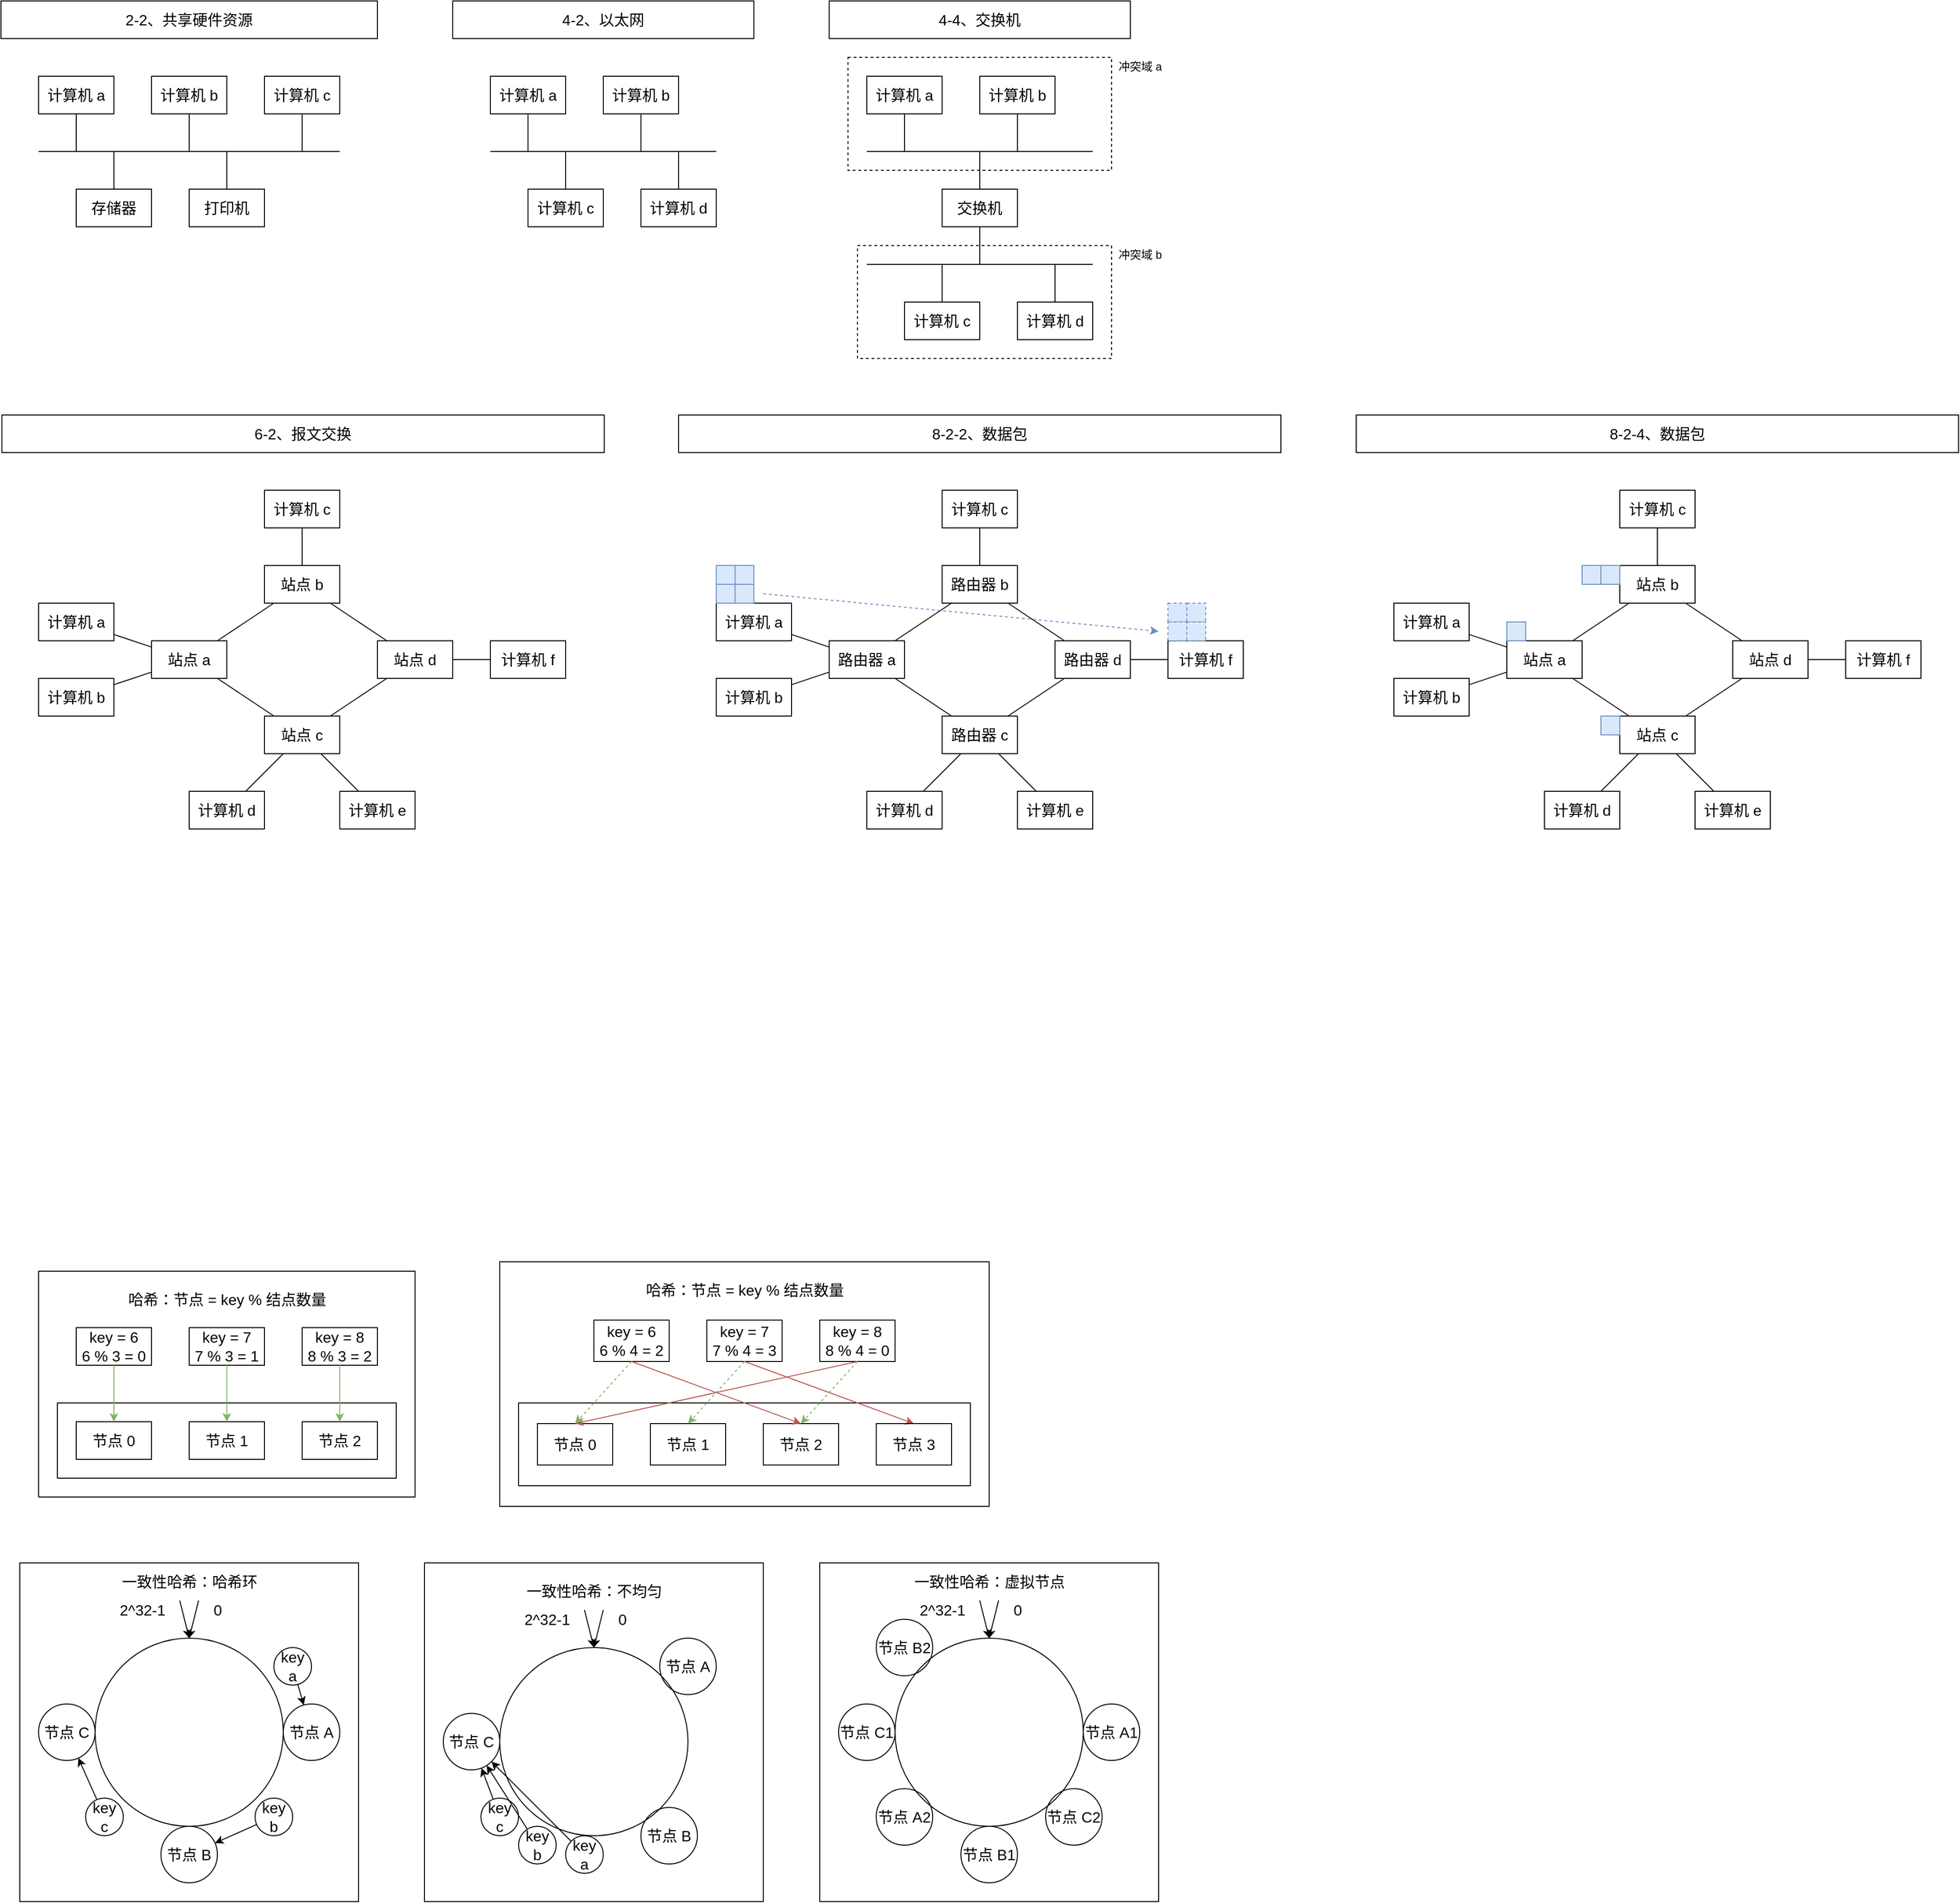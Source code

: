 <mxfile version="17.4.2" type="device"><diagram id="4A3AHrhqkBytTZ4Egqqp" name="第 1 页"><mxGraphModel dx="1813" dy="1405" grid="1" gridSize="10" guides="0" tooltips="1" connect="1" arrows="0" fold="1" page="1" pageScale="1" pageWidth="827" pageHeight="1169" math="0" shadow="0"><root><mxCell id="0"/><mxCell id="1" parent="0"/><mxCell id="Lyq3fDjOrEpXF0PggJTx-3" value="" style="group;fontSize=16;" parent="1" vertex="1" connectable="0"><mxGeometry x="120" y="1430" width="400" height="240" as="geometry"/></mxCell><mxCell id="YoetPpUAzAx6CNNWcJrQ-24" value="" style="rounded=0;whiteSpace=wrap;html=1;fontSize=16;strokeColor=default;fillColor=none;container=0;" parent="Lyq3fDjOrEpXF0PggJTx-3" vertex="1"><mxGeometry x="20" y="140" width="360" height="80" as="geometry"/></mxCell><mxCell id="YoetPpUAzAx6CNNWcJrQ-17" value="key = 6&lt;br style=&quot;font-size: 16px;&quot;&gt;6 % 3 = 0" style="rounded=0;whiteSpace=wrap;html=1;fontSize=16;strokeColor=default;fillColor=none;container=0;" parent="Lyq3fDjOrEpXF0PggJTx-3" vertex="1"><mxGeometry x="40" y="60" width="80" height="40" as="geometry"/></mxCell><mxCell id="YoetPpUAzAx6CNNWcJrQ-19" value="key = 7&lt;br style=&quot;font-size: 16px;&quot;&gt;7 % 3 = 1" style="rounded=0;whiteSpace=wrap;html=1;fontSize=16;strokeColor=default;fillColor=none;container=0;" parent="Lyq3fDjOrEpXF0PggJTx-3" vertex="1"><mxGeometry x="160" y="60" width="80" height="40" as="geometry"/></mxCell><mxCell id="YoetPpUAzAx6CNNWcJrQ-20" value="key = 8&lt;br style=&quot;font-size: 16px;&quot;&gt;8 % 3 = 2" style="rounded=0;whiteSpace=wrap;html=1;fontSize=16;strokeColor=default;fillColor=none;container=0;" parent="Lyq3fDjOrEpXF0PggJTx-3" vertex="1"><mxGeometry x="280" y="60" width="80" height="40" as="geometry"/></mxCell><mxCell id="YoetPpUAzAx6CNNWcJrQ-21" value="节点&amp;nbsp;0" style="rounded=0;whiteSpace=wrap;html=1;fontSize=16;strokeColor=default;fillColor=none;container=0;" parent="Lyq3fDjOrEpXF0PggJTx-3" vertex="1"><mxGeometry x="40" y="160" width="80" height="40" as="geometry"/></mxCell><mxCell id="YoetPpUAzAx6CNNWcJrQ-22" value="节点 1" style="rounded=0;whiteSpace=wrap;html=1;fontSize=16;strokeColor=default;fillColor=none;container=0;" parent="Lyq3fDjOrEpXF0PggJTx-3" vertex="1"><mxGeometry x="160" y="160" width="80" height="40" as="geometry"/></mxCell><mxCell id="YoetPpUAzAx6CNNWcJrQ-23" value="节点&amp;nbsp;2" style="rounded=0;whiteSpace=wrap;html=1;fontSize=16;strokeColor=default;fillColor=none;container=0;" parent="Lyq3fDjOrEpXF0PggJTx-3" vertex="1"><mxGeometry x="280" y="160" width="80" height="40" as="geometry"/></mxCell><mxCell id="YoetPpUAzAx6CNNWcJrQ-25" value="" style="endArrow=classic;html=1;rounded=0;fontSize=16;strokeColor=#82b366;fillColor=#d5e8d4;" parent="Lyq3fDjOrEpXF0PggJTx-3" source="YoetPpUAzAx6CNNWcJrQ-17" target="YoetPpUAzAx6CNNWcJrQ-21" edge="1"><mxGeometry width="50" height="50" relative="1" as="geometry"><mxPoint x="200" y="110" as="sourcePoint"/><mxPoint x="250" y="60" as="targetPoint"/></mxGeometry></mxCell><mxCell id="YoetPpUAzAx6CNNWcJrQ-26" value="" style="endArrow=classic;html=1;rounded=0;fontSize=16;strokeColor=#82b366;fillColor=#d5e8d4;" parent="Lyq3fDjOrEpXF0PggJTx-3" source="YoetPpUAzAx6CNNWcJrQ-19" target="YoetPpUAzAx6CNNWcJrQ-22" edge="1"><mxGeometry width="50" height="50" relative="1" as="geometry"><mxPoint x="200" y="110" as="sourcePoint"/><mxPoint x="250" y="60" as="targetPoint"/></mxGeometry></mxCell><mxCell id="YoetPpUAzAx6CNNWcJrQ-27" value="" style="endArrow=classic;html=1;rounded=0;fontSize=16;strokeColor=#82b366;fillColor=#d5e8d4;" parent="Lyq3fDjOrEpXF0PggJTx-3" source="YoetPpUAzAx6CNNWcJrQ-20" target="YoetPpUAzAx6CNNWcJrQ-23" edge="1"><mxGeometry width="50" height="50" relative="1" as="geometry"><mxPoint x="210" y="110" as="sourcePoint"/><mxPoint x="210" y="170" as="targetPoint"/></mxGeometry></mxCell><mxCell id="YoetPpUAzAx6CNNWcJrQ-40" value="" style="rounded=0;whiteSpace=wrap;html=1;fontSize=16;strokeColor=default;fillColor=none;container=0;" parent="Lyq3fDjOrEpXF0PggJTx-3" vertex="1"><mxGeometry width="400" height="240" as="geometry"/></mxCell><mxCell id="Lyq3fDjOrEpXF0PggJTx-2" value="哈希：节点 = key % 结点数量" style="text;html=1;align=center;verticalAlign=middle;resizable=0;points=[];autosize=1;strokeColor=none;fillColor=none;fontSize=16;" parent="Lyq3fDjOrEpXF0PggJTx-3" vertex="1"><mxGeometry x="85" y="20" width="230" height="20" as="geometry"/></mxCell><mxCell id="Lyq3fDjOrEpXF0PggJTx-10" value="" style="group;fontSize=16;" parent="1" vertex="1" connectable="0"><mxGeometry x="610" y="1420" width="520" height="260" as="geometry"/></mxCell><mxCell id="YoetPpUAzAx6CNNWcJrQ-42" value="" style="rounded=0;whiteSpace=wrap;html=1;fontSize=16;strokeColor=default;fillColor=none;container=0;" parent="Lyq3fDjOrEpXF0PggJTx-10" vertex="1"><mxGeometry width="520" height="260" as="geometry"/></mxCell><mxCell id="Lyq3fDjOrEpXF0PggJTx-4" value="哈希：节点 = key % 结点数量" style="text;html=1;align=center;verticalAlign=middle;resizable=0;points=[];autosize=1;strokeColor=none;fillColor=none;fontSize=16;container=0;" parent="Lyq3fDjOrEpXF0PggJTx-10" vertex="1"><mxGeometry x="145" y="20" width="230" height="20" as="geometry"/></mxCell><mxCell id="YoetPpUAzAx6CNNWcJrQ-28" value="" style="rounded=0;whiteSpace=wrap;html=1;fontSize=16;strokeColor=default;fillColor=none;container=0;" parent="Lyq3fDjOrEpXF0PggJTx-10" vertex="1"><mxGeometry x="20" y="150" width="480" height="88" as="geometry"/></mxCell><mxCell id="YoetPpUAzAx6CNNWcJrQ-29" value="key = 6&lt;br style=&quot;font-size: 16px;&quot;&gt;6 % 4 = 2" style="rounded=0;whiteSpace=wrap;html=1;fontSize=16;strokeColor=default;fillColor=none;container=0;" parent="Lyq3fDjOrEpXF0PggJTx-10" vertex="1"><mxGeometry x="100" y="62" width="80" height="44" as="geometry"/></mxCell><mxCell id="YoetPpUAzAx6CNNWcJrQ-30" value="key = 7&lt;br style=&quot;font-size: 16px;&quot;&gt;7 % 4 = 3" style="rounded=0;whiteSpace=wrap;html=1;fontSize=16;strokeColor=default;fillColor=none;container=0;" parent="Lyq3fDjOrEpXF0PggJTx-10" vertex="1"><mxGeometry x="220" y="62" width="80" height="44" as="geometry"/></mxCell><mxCell id="YoetPpUAzAx6CNNWcJrQ-31" value="key = 8&lt;br style=&quot;font-size: 16px;&quot;&gt;8 % 4 = 0" style="rounded=0;whiteSpace=wrap;html=1;fontSize=16;strokeColor=default;fillColor=none;container=0;" parent="Lyq3fDjOrEpXF0PggJTx-10" vertex="1"><mxGeometry x="340" y="62" width="80" height="44" as="geometry"/></mxCell><mxCell id="YoetPpUAzAx6CNNWcJrQ-32" value="节点&amp;nbsp;0" style="rounded=0;whiteSpace=wrap;html=1;fontSize=16;strokeColor=default;fillColor=none;container=0;" parent="Lyq3fDjOrEpXF0PggJTx-10" vertex="1"><mxGeometry x="40" y="172" width="80" height="44" as="geometry"/></mxCell><mxCell id="YoetPpUAzAx6CNNWcJrQ-33" value="节点 1" style="rounded=0;whiteSpace=wrap;html=1;fontSize=16;strokeColor=default;fillColor=none;container=0;" parent="Lyq3fDjOrEpXF0PggJTx-10" vertex="1"><mxGeometry x="160" y="172" width="80" height="44" as="geometry"/></mxCell><mxCell id="YoetPpUAzAx6CNNWcJrQ-34" value="节点&amp;nbsp;2" style="rounded=0;whiteSpace=wrap;html=1;fontSize=16;strokeColor=default;fillColor=none;container=0;" parent="Lyq3fDjOrEpXF0PggJTx-10" vertex="1"><mxGeometry x="280" y="172" width="80" height="44" as="geometry"/></mxCell><mxCell id="YoetPpUAzAx6CNNWcJrQ-35" value="" style="endArrow=classic;html=1;rounded=0;fontSize=16;strokeColor=#b85450;fillColor=#f8cecc;exitX=0.5;exitY=1;exitDx=0;exitDy=0;entryX=0.5;entryY=0;entryDx=0;entryDy=0;" parent="Lyq3fDjOrEpXF0PggJTx-10" source="YoetPpUAzAx6CNNWcJrQ-29" target="YoetPpUAzAx6CNNWcJrQ-34" edge="1"><mxGeometry width="50" height="50" relative="1" as="geometry"><mxPoint x="200" y="117" as="sourcePoint"/><mxPoint x="250" y="62" as="targetPoint"/></mxGeometry></mxCell><mxCell id="YoetPpUAzAx6CNNWcJrQ-36" value="" style="endArrow=classic;html=1;rounded=0;fontSize=16;strokeColor=#b85450;fillColor=#f8cecc;exitX=0.5;exitY=1;exitDx=0;exitDy=0;entryX=0.5;entryY=0;entryDx=0;entryDy=0;" parent="Lyq3fDjOrEpXF0PggJTx-10" source="YoetPpUAzAx6CNNWcJrQ-30" target="YoetPpUAzAx6CNNWcJrQ-38" edge="1"><mxGeometry width="50" height="50" relative="1" as="geometry"><mxPoint x="200" y="117" as="sourcePoint"/><mxPoint x="250" y="62" as="targetPoint"/></mxGeometry></mxCell><mxCell id="YoetPpUAzAx6CNNWcJrQ-37" value="" style="endArrow=classic;html=1;rounded=0;fontSize=16;strokeColor=#b85450;fillColor=#f8cecc;exitX=0.5;exitY=1;exitDx=0;exitDy=0;entryX=0.5;entryY=0;entryDx=0;entryDy=0;" parent="Lyq3fDjOrEpXF0PggJTx-10" source="YoetPpUAzAx6CNNWcJrQ-31" target="YoetPpUAzAx6CNNWcJrQ-32" edge="1"><mxGeometry width="50" height="50" relative="1" as="geometry"><mxPoint x="210" y="117" as="sourcePoint"/><mxPoint x="210" y="183" as="targetPoint"/></mxGeometry></mxCell><mxCell id="YoetPpUAzAx6CNNWcJrQ-38" value="节点 3" style="rounded=0;whiteSpace=wrap;html=1;fontSize=16;strokeColor=default;fillColor=none;container=0;" parent="Lyq3fDjOrEpXF0PggJTx-10" vertex="1"><mxGeometry x="400" y="172" width="80" height="44" as="geometry"/></mxCell><mxCell id="Lyq3fDjOrEpXF0PggJTx-5" value="" style="endArrow=classic;html=1;rounded=0;fontSize=16;strokeColor=#82b366;fillColor=#d5e8d4;exitX=0.5;exitY=1;exitDx=0;exitDy=0;entryX=0.5;entryY=0;entryDx=0;entryDy=0;dashed=1;" parent="Lyq3fDjOrEpXF0PggJTx-10" source="YoetPpUAzAx6CNNWcJrQ-29" target="YoetPpUAzAx6CNNWcJrQ-32" edge="1"><mxGeometry width="50" height="50" relative="1" as="geometry"><mxPoint x="550" y="112" as="sourcePoint"/><mxPoint x="550" y="172" as="targetPoint"/></mxGeometry></mxCell><mxCell id="Lyq3fDjOrEpXF0PggJTx-6" value="" style="endArrow=classic;html=1;rounded=0;fontSize=16;strokeColor=#82b366;fillColor=#d5e8d4;exitX=0.5;exitY=1;exitDx=0;exitDy=0;entryX=0.5;entryY=0;entryDx=0;entryDy=0;dashed=1;" parent="Lyq3fDjOrEpXF0PggJTx-10" source="YoetPpUAzAx6CNNWcJrQ-30" target="YoetPpUAzAx6CNNWcJrQ-33" edge="1"><mxGeometry width="50" height="50" relative="1" as="geometry"><mxPoint x="560" y="80" as="sourcePoint"/><mxPoint x="670" y="172" as="targetPoint"/></mxGeometry></mxCell><mxCell id="Lyq3fDjOrEpXF0PggJTx-7" value="" style="endArrow=classic;html=1;rounded=0;fontSize=16;strokeColor=#82b366;fillColor=#d5e8d4;exitX=0.5;exitY=1;exitDx=0;exitDy=0;entryX=0.5;entryY=0;entryDx=0;entryDy=0;dashed=1;" parent="Lyq3fDjOrEpXF0PggJTx-10" source="YoetPpUAzAx6CNNWcJrQ-31" target="YoetPpUAzAx6CNNWcJrQ-34" edge="1"><mxGeometry width="50" height="50" relative="1" as="geometry"><mxPoint x="610.0" y="112" as="sourcePoint"/><mxPoint x="610.0" y="172" as="targetPoint"/></mxGeometry></mxCell><mxCell id="Lyq3fDjOrEpXF0PggJTx-12" value="" style="group;fontSize=16;" parent="1" vertex="1" connectable="0"><mxGeometry x="100" y="1740" width="360" height="360" as="geometry"/></mxCell><mxCell id="YoetPpUAzAx6CNNWcJrQ-52" value="" style="ellipse;whiteSpace=wrap;html=1;aspect=fixed;fontSize=16;strokeColor=default;fillColor=none;container=0;" parent="Lyq3fDjOrEpXF0PggJTx-12" vertex="1"><mxGeometry x="80" y="80" width="200" height="200" as="geometry"/></mxCell><mxCell id="YoetPpUAzAx6CNNWcJrQ-53" value="节点 C" style="ellipse;whiteSpace=wrap;html=1;aspect=fixed;fontSize=16;strokeColor=default;fillColor=none;container=0;" parent="Lyq3fDjOrEpXF0PggJTx-12" vertex="1"><mxGeometry x="20" y="150" width="60" height="60" as="geometry"/></mxCell><mxCell id="YoetPpUAzAx6CNNWcJrQ-54" value="节点 B" style="ellipse;whiteSpace=wrap;html=1;aspect=fixed;fontSize=16;strokeColor=default;fillColor=none;container=0;" parent="Lyq3fDjOrEpXF0PggJTx-12" vertex="1"><mxGeometry x="150" y="280" width="60" height="60" as="geometry"/></mxCell><mxCell id="YoetPpUAzAx6CNNWcJrQ-55" value="节点 A" style="ellipse;whiteSpace=wrap;html=1;aspect=fixed;fontSize=16;strokeColor=default;fillColor=none;container=0;" parent="Lyq3fDjOrEpXF0PggJTx-12" vertex="1"><mxGeometry x="280" y="150" width="60" height="60" as="geometry"/></mxCell><mxCell id="YoetPpUAzAx6CNNWcJrQ-56" value="" style="endArrow=classic;html=1;rounded=0;fontSize=16;strokeColor=#000000;entryX=0.5;entryY=0;entryDx=0;entryDy=0;" parent="Lyq3fDjOrEpXF0PggJTx-12" target="YoetPpUAzAx6CNNWcJrQ-52" edge="1"><mxGeometry width="50" height="50" relative="1" as="geometry"><mxPoint x="190" y="40" as="sourcePoint"/><mxPoint x="190" y="80" as="targetPoint"/></mxGeometry></mxCell><mxCell id="YoetPpUAzAx6CNNWcJrQ-57" value="" style="endArrow=classic;html=1;rounded=0;fontSize=16;strokeColor=#000000;entryX=0.5;entryY=0;entryDx=0;entryDy=0;" parent="Lyq3fDjOrEpXF0PggJTx-12" target="YoetPpUAzAx6CNNWcJrQ-52" edge="1"><mxGeometry width="50" height="50" relative="1" as="geometry"><mxPoint x="170" y="40" as="sourcePoint"/><mxPoint x="170" y="80" as="targetPoint"/></mxGeometry></mxCell><mxCell id="YoetPpUAzAx6CNNWcJrQ-58" value="0" style="text;html=1;align=center;verticalAlign=middle;resizable=0;points=[];autosize=1;strokeColor=none;fillColor=none;fontSize=16;container=0;" parent="Lyq3fDjOrEpXF0PggJTx-12" vertex="1"><mxGeometry x="200" y="40" width="20" height="20" as="geometry"/></mxCell><mxCell id="YoetPpUAzAx6CNNWcJrQ-59" value="2^32-1" style="text;html=1;align=center;verticalAlign=middle;resizable=0;points=[];autosize=1;strokeColor=none;fillColor=none;fontSize=16;container=0;" parent="Lyq3fDjOrEpXF0PggJTx-12" vertex="1"><mxGeometry x="100" y="40" width="60" height="20" as="geometry"/></mxCell><mxCell id="YoetPpUAzAx6CNNWcJrQ-60" value="key&lt;br style=&quot;font-size: 16px;&quot;&gt;a" style="ellipse;whiteSpace=wrap;html=1;aspect=fixed;fontSize=16;strokeColor=default;fillColor=none;container=0;" parent="Lyq3fDjOrEpXF0PggJTx-12" vertex="1"><mxGeometry x="270" y="90" width="40" height="40" as="geometry"/></mxCell><mxCell id="YoetPpUAzAx6CNNWcJrQ-61" value="key&lt;br style=&quot;font-size: 16px;&quot;&gt;b" style="ellipse;whiteSpace=wrap;html=1;aspect=fixed;fontSize=16;strokeColor=default;fillColor=none;container=0;" parent="Lyq3fDjOrEpXF0PggJTx-12" vertex="1"><mxGeometry x="250" y="250" width="40" height="40" as="geometry"/></mxCell><mxCell id="YoetPpUAzAx6CNNWcJrQ-62" value="key&lt;br style=&quot;font-size: 16px;&quot;&gt;c" style="ellipse;whiteSpace=wrap;html=1;aspect=fixed;fontSize=16;strokeColor=default;fillColor=none;container=0;" parent="Lyq3fDjOrEpXF0PggJTx-12" vertex="1"><mxGeometry x="70" y="250" width="40" height="40" as="geometry"/></mxCell><mxCell id="YoetPpUAzAx6CNNWcJrQ-63" value="" style="endArrow=classic;html=1;rounded=0;fontSize=16;strokeColor=#000000;" parent="Lyq3fDjOrEpXF0PggJTx-12" source="YoetPpUAzAx6CNNWcJrQ-61" target="YoetPpUAzAx6CNNWcJrQ-54" edge="1"><mxGeometry width="50" height="50" relative="1" as="geometry"><mxPoint x="150" y="130" as="sourcePoint"/><mxPoint x="200" y="80" as="targetPoint"/></mxGeometry></mxCell><mxCell id="YoetPpUAzAx6CNNWcJrQ-64" value="" style="endArrow=classic;html=1;rounded=0;fontSize=16;strokeColor=#000000;" parent="Lyq3fDjOrEpXF0PggJTx-12" source="YoetPpUAzAx6CNNWcJrQ-60" target="YoetPpUAzAx6CNNWcJrQ-55" edge="1"><mxGeometry width="50" height="50" relative="1" as="geometry"><mxPoint x="261.497" y="293.52" as="sourcePoint"/><mxPoint x="218.12" y="309.548" as="targetPoint"/></mxGeometry></mxCell><mxCell id="YoetPpUAzAx6CNNWcJrQ-65" value="" style="endArrow=classic;html=1;rounded=0;fontSize=16;strokeColor=#000000;" parent="Lyq3fDjOrEpXF0PggJTx-12" source="YoetPpUAzAx6CNNWcJrQ-62" target="YoetPpUAzAx6CNNWcJrQ-53" edge="1"><mxGeometry width="50" height="50" relative="1" as="geometry"><mxPoint x="294.519" y="128.117" as="sourcePoint"/><mxPoint x="308.578" y="162.26" as="targetPoint"/></mxGeometry></mxCell><mxCell id="YoetPpUAzAx6CNNWcJrQ-66" value="" style="rounded=0;whiteSpace=wrap;html=1;fontSize=16;strokeColor=default;fillColor=none;container=0;" parent="Lyq3fDjOrEpXF0PggJTx-12" vertex="1"><mxGeometry width="360" height="360" as="geometry"/></mxCell><mxCell id="Lyq3fDjOrEpXF0PggJTx-11" value="一致性哈希：哈希环" style="text;html=1;align=center;verticalAlign=middle;resizable=0;points=[];autosize=1;strokeColor=none;fillColor=none;fontSize=16;" parent="Lyq3fDjOrEpXF0PggJTx-12" vertex="1"><mxGeometry x="100" y="10" width="160" height="20" as="geometry"/></mxCell><mxCell id="Lyq3fDjOrEpXF0PggJTx-25" value="" style="group;fontSize=16;" parent="1" vertex="1" connectable="0"><mxGeometry x="950" y="1740" width="360" height="360" as="geometry"/></mxCell><mxCell id="YoetPpUAzAx6CNNWcJrQ-95" value="" style="ellipse;whiteSpace=wrap;html=1;aspect=fixed;fontSize=16;strokeColor=default;fillColor=none;container=0;" parent="Lyq3fDjOrEpXF0PggJTx-25" vertex="1"><mxGeometry x="80" y="80" width="200" height="200" as="geometry"/></mxCell><mxCell id="YoetPpUAzAx6CNNWcJrQ-96" value="节点 C1" style="ellipse;whiteSpace=wrap;html=1;aspect=fixed;fontSize=16;strokeColor=default;fillColor=none;container=0;" parent="Lyq3fDjOrEpXF0PggJTx-25" vertex="1"><mxGeometry x="20" y="150" width="60" height="60" as="geometry"/></mxCell><mxCell id="YoetPpUAzAx6CNNWcJrQ-97" value="节点 B2" style="ellipse;whiteSpace=wrap;html=1;aspect=fixed;fontSize=16;strokeColor=default;fillColor=none;container=0;" parent="Lyq3fDjOrEpXF0PggJTx-25" vertex="1"><mxGeometry x="60" y="60" width="60" height="60" as="geometry"/></mxCell><mxCell id="YoetPpUAzAx6CNNWcJrQ-98" value="节点 A2" style="ellipse;whiteSpace=wrap;html=1;aspect=fixed;fontSize=16;strokeColor=default;fillColor=none;container=0;" parent="Lyq3fDjOrEpXF0PggJTx-25" vertex="1"><mxGeometry x="60" y="240" width="60" height="60" as="geometry"/></mxCell><mxCell id="YoetPpUAzAx6CNNWcJrQ-109" value="" style="rounded=0;whiteSpace=wrap;html=1;fontSize=16;strokeColor=default;fillColor=none;container=0;" parent="Lyq3fDjOrEpXF0PggJTx-25" vertex="1"><mxGeometry width="360" height="360" as="geometry"/></mxCell><mxCell id="YoetPpUAzAx6CNNWcJrQ-111" value="节点 B1" style="ellipse;whiteSpace=wrap;html=1;aspect=fixed;fontSize=16;strokeColor=default;fillColor=none;container=0;" parent="Lyq3fDjOrEpXF0PggJTx-25" vertex="1"><mxGeometry x="150" y="280" width="60" height="60" as="geometry"/></mxCell><mxCell id="YoetPpUAzAx6CNNWcJrQ-112" value="节点 A1" style="ellipse;whiteSpace=wrap;html=1;aspect=fixed;fontSize=16;strokeColor=default;fillColor=none;container=0;" parent="Lyq3fDjOrEpXF0PggJTx-25" vertex="1"><mxGeometry x="280" y="150" width="60" height="60" as="geometry"/></mxCell><mxCell id="YoetPpUAzAx6CNNWcJrQ-116" value="节点 C2" style="ellipse;whiteSpace=wrap;html=1;aspect=fixed;fontSize=16;strokeColor=default;fillColor=none;container=0;" parent="Lyq3fDjOrEpXF0PggJTx-25" vertex="1"><mxGeometry x="240" y="240" width="60" height="60" as="geometry"/></mxCell><mxCell id="Lyq3fDjOrEpXF0PggJTx-19" value="" style="endArrow=classic;html=1;rounded=0;fontSize=16;strokeColor=#000000;entryX=0.5;entryY=0;entryDx=0;entryDy=0;" parent="Lyq3fDjOrEpXF0PggJTx-25" target="YoetPpUAzAx6CNNWcJrQ-95" edge="1"><mxGeometry width="50" height="50" relative="1" as="geometry"><mxPoint x="190" y="40" as="sourcePoint"/><mxPoint x="180" y="70" as="targetPoint"/></mxGeometry></mxCell><mxCell id="Lyq3fDjOrEpXF0PggJTx-20" value="" style="endArrow=classic;html=1;rounded=0;fontSize=16;strokeColor=#000000;entryX=0.5;entryY=0;entryDx=0;entryDy=0;" parent="Lyq3fDjOrEpXF0PggJTx-25" target="YoetPpUAzAx6CNNWcJrQ-95" edge="1"><mxGeometry width="50" height="50" relative="1" as="geometry"><mxPoint x="170" y="40" as="sourcePoint"/><mxPoint x="180" y="70" as="targetPoint"/></mxGeometry></mxCell><mxCell id="Lyq3fDjOrEpXF0PggJTx-21" value="0" style="text;html=1;align=center;verticalAlign=middle;resizable=0;points=[];autosize=1;strokeColor=none;fillColor=none;fontSize=16;container=0;" parent="Lyq3fDjOrEpXF0PggJTx-25" vertex="1"><mxGeometry x="200" y="40" width="20" height="20" as="geometry"/></mxCell><mxCell id="Lyq3fDjOrEpXF0PggJTx-22" value="2^32-1" style="text;html=1;align=center;verticalAlign=middle;resizable=0;points=[];autosize=1;strokeColor=none;fillColor=none;fontSize=16;container=0;" parent="Lyq3fDjOrEpXF0PggJTx-25" vertex="1"><mxGeometry x="100" y="40" width="60" height="20" as="geometry"/></mxCell><mxCell id="Lyq3fDjOrEpXF0PggJTx-23" value="一致性哈希：虚拟节点" style="text;html=1;align=center;verticalAlign=middle;resizable=0;points=[];autosize=1;strokeColor=none;fillColor=none;fontSize=16;" parent="Lyq3fDjOrEpXF0PggJTx-25" vertex="1"><mxGeometry x="90" y="10" width="180" height="20" as="geometry"/></mxCell><mxCell id="Lyq3fDjOrEpXF0PggJTx-27" value="" style="group;fontSize=16;" parent="1" vertex="1" connectable="0"><mxGeometry x="530" y="1740" width="360" height="360" as="geometry"/></mxCell><mxCell id="YoetPpUAzAx6CNNWcJrQ-86" value="" style="rounded=0;whiteSpace=wrap;html=1;fontSize=16;strokeColor=default;fillColor=none;container=0;" parent="Lyq3fDjOrEpXF0PggJTx-27" vertex="1"><mxGeometry width="360" height="360" as="geometry"/></mxCell><mxCell id="YoetPpUAzAx6CNNWcJrQ-72" value="" style="ellipse;whiteSpace=wrap;html=1;aspect=fixed;fontSize=16;strokeColor=default;fillColor=none;container=0;" parent="Lyq3fDjOrEpXF0PggJTx-27" vertex="1"><mxGeometry x="80" y="90" width="200" height="200" as="geometry"/></mxCell><mxCell id="YoetPpUAzAx6CNNWcJrQ-73" value="节点 C" style="ellipse;whiteSpace=wrap;html=1;aspect=fixed;fontSize=16;strokeColor=default;fillColor=none;container=0;" parent="Lyq3fDjOrEpXF0PggJTx-27" vertex="1"><mxGeometry x="20" y="160" width="60" height="60" as="geometry"/></mxCell><mxCell id="YoetPpUAzAx6CNNWcJrQ-74" value="节点 B" style="ellipse;whiteSpace=wrap;html=1;aspect=fixed;fontSize=16;strokeColor=default;fillColor=none;container=0;" parent="Lyq3fDjOrEpXF0PggJTx-27" vertex="1"><mxGeometry x="230" y="260" width="60" height="60" as="geometry"/></mxCell><mxCell id="YoetPpUAzAx6CNNWcJrQ-75" value="节点 A" style="ellipse;whiteSpace=wrap;html=1;aspect=fixed;fontSize=16;strokeColor=default;fillColor=none;container=0;" parent="Lyq3fDjOrEpXF0PggJTx-27" vertex="1"><mxGeometry x="250" y="80" width="60" height="60" as="geometry"/></mxCell><mxCell id="YoetPpUAzAx6CNNWcJrQ-80" value="key&lt;br style=&quot;font-size: 16px;&quot;&gt;a" style="ellipse;whiteSpace=wrap;html=1;aspect=fixed;fontSize=16;strokeColor=default;fillColor=none;container=0;" parent="Lyq3fDjOrEpXF0PggJTx-27" vertex="1"><mxGeometry x="150" y="290" width="40" height="40" as="geometry"/></mxCell><mxCell id="YoetPpUAzAx6CNNWcJrQ-81" value="key&lt;br style=&quot;font-size: 16px;&quot;&gt;b" style="ellipse;whiteSpace=wrap;html=1;aspect=fixed;fontSize=16;strokeColor=default;fillColor=none;container=0;" parent="Lyq3fDjOrEpXF0PggJTx-27" vertex="1"><mxGeometry x="100" y="280" width="40" height="40" as="geometry"/></mxCell><mxCell id="YoetPpUAzAx6CNNWcJrQ-82" value="key&lt;br style=&quot;font-size: 16px;&quot;&gt;c" style="ellipse;whiteSpace=wrap;html=1;aspect=fixed;fontSize=16;strokeColor=default;fillColor=none;container=0;" parent="Lyq3fDjOrEpXF0PggJTx-27" vertex="1"><mxGeometry x="60" y="250" width="40" height="40" as="geometry"/></mxCell><mxCell id="YoetPpUAzAx6CNNWcJrQ-83" value="" style="endArrow=classic;html=1;rounded=0;fontSize=16;strokeColor=#000000;" parent="Lyq3fDjOrEpXF0PggJTx-27" source="YoetPpUAzAx6CNNWcJrQ-81" target="YoetPpUAzAx6CNNWcJrQ-73" edge="1"><mxGeometry width="50" height="50" relative="1" as="geometry"><mxPoint x="150" y="140" as="sourcePoint"/><mxPoint x="200" y="90" as="targetPoint"/></mxGeometry></mxCell><mxCell id="YoetPpUAzAx6CNNWcJrQ-84" value="" style="endArrow=classic;html=1;rounded=0;fontSize=16;strokeColor=#000000;" parent="Lyq3fDjOrEpXF0PggJTx-27" source="YoetPpUAzAx6CNNWcJrQ-80" target="YoetPpUAzAx6CNNWcJrQ-73" edge="1"><mxGeometry width="50" height="50" relative="1" as="geometry"><mxPoint x="261.497" y="303.52" as="sourcePoint"/><mxPoint x="218.12" y="319.548" as="targetPoint"/></mxGeometry></mxCell><mxCell id="YoetPpUAzAx6CNNWcJrQ-85" value="" style="endArrow=classic;html=1;rounded=0;fontSize=16;strokeColor=#000000;" parent="Lyq3fDjOrEpXF0PggJTx-27" source="YoetPpUAzAx6CNNWcJrQ-82" target="YoetPpUAzAx6CNNWcJrQ-73" edge="1"><mxGeometry width="50" height="50" relative="1" as="geometry"><mxPoint x="294.519" y="138.117" as="sourcePoint"/><mxPoint x="308.578" y="172.26" as="targetPoint"/></mxGeometry></mxCell><mxCell id="Lyq3fDjOrEpXF0PggJTx-13" value="" style="endArrow=classic;html=1;rounded=0;fontSize=16;strokeColor=#000000;entryX=0.5;entryY=0;entryDx=0;entryDy=0;" parent="Lyq3fDjOrEpXF0PggJTx-27" target="YoetPpUAzAx6CNNWcJrQ-72" edge="1"><mxGeometry width="50" height="50" relative="1" as="geometry"><mxPoint x="190" y="50.0" as="sourcePoint"/><mxPoint x="180" y="90" as="targetPoint"/></mxGeometry></mxCell><mxCell id="Lyq3fDjOrEpXF0PggJTx-14" value="" style="endArrow=classic;html=1;rounded=0;fontSize=16;strokeColor=#000000;entryX=0.5;entryY=0;entryDx=0;entryDy=0;" parent="Lyq3fDjOrEpXF0PggJTx-27" target="YoetPpUAzAx6CNNWcJrQ-72" edge="1"><mxGeometry width="50" height="50" relative="1" as="geometry"><mxPoint x="170" y="50.0" as="sourcePoint"/><mxPoint x="170" y="80" as="targetPoint"/></mxGeometry></mxCell><mxCell id="Lyq3fDjOrEpXF0PggJTx-15" value="0" style="text;html=1;align=center;verticalAlign=middle;resizable=0;points=[];autosize=1;strokeColor=none;fillColor=none;fontSize=16;container=0;" parent="Lyq3fDjOrEpXF0PggJTx-27" vertex="1"><mxGeometry x="200" y="50" width="20" height="20" as="geometry"/></mxCell><mxCell id="Lyq3fDjOrEpXF0PggJTx-16" value="2^32-1" style="text;html=1;align=center;verticalAlign=middle;resizable=0;points=[];autosize=1;strokeColor=none;fillColor=none;fontSize=16;container=0;" parent="Lyq3fDjOrEpXF0PggJTx-27" vertex="1"><mxGeometry x="100" y="50" width="60" height="20" as="geometry"/></mxCell><mxCell id="Lyq3fDjOrEpXF0PggJTx-17" value="一致性哈希：不均匀" style="text;html=1;align=center;verticalAlign=middle;resizable=0;points=[];autosize=1;strokeColor=none;fillColor=none;fontSize=16;container=0;" parent="Lyq3fDjOrEpXF0PggJTx-27" vertex="1"><mxGeometry x="100" y="20" width="160" height="20" as="geometry"/></mxCell><mxCell id="l4anVEKc8jvkX2-m2VHs-1" value="计算机 a" style="rounded=0;whiteSpace=wrap;html=1;fillColor=none;fontSize=16;" parent="1" vertex="1"><mxGeometry x="120" y="160" width="80" height="40" as="geometry"/></mxCell><mxCell id="l4anVEKc8jvkX2-m2VHs-2" value="计算机 b" style="rounded=0;whiteSpace=wrap;html=1;fillColor=none;fontSize=16;" parent="1" vertex="1"><mxGeometry x="240" y="160" width="80" height="40" as="geometry"/></mxCell><mxCell id="l4anVEKc8jvkX2-m2VHs-3" value="存储器" style="rounded=0;whiteSpace=wrap;html=1;fillColor=none;fontSize=16;" parent="1" vertex="1"><mxGeometry x="160" y="280" width="80" height="40" as="geometry"/></mxCell><mxCell id="l4anVEKc8jvkX2-m2VHs-4" value="打印机" style="rounded=0;whiteSpace=wrap;html=1;fillColor=none;fontSize=16;" parent="1" vertex="1"><mxGeometry x="280" y="280" width="80" height="40" as="geometry"/></mxCell><mxCell id="l4anVEKc8jvkX2-m2VHs-5" value="" style="endArrow=none;html=1;rounded=0;fontSize=16;" parent="1" edge="1"><mxGeometry width="50" height="50" relative="1" as="geometry"><mxPoint x="120" y="240" as="sourcePoint"/><mxPoint x="440" y="240" as="targetPoint"/></mxGeometry></mxCell><mxCell id="l4anVEKc8jvkX2-m2VHs-6" value="" style="endArrow=none;html=1;rounded=0;fontSize=16;" parent="1" target="l4anVEKc8jvkX2-m2VHs-3" edge="1"><mxGeometry width="50" height="50" relative="1" as="geometry"><mxPoint x="200" y="240" as="sourcePoint"/><mxPoint x="410" y="250" as="targetPoint"/></mxGeometry></mxCell><mxCell id="l4anVEKc8jvkX2-m2VHs-7" value="" style="endArrow=none;html=1;rounded=0;fontSize=16;" parent="1" target="l4anVEKc8jvkX2-m2VHs-4" edge="1"><mxGeometry width="50" height="50" relative="1" as="geometry"><mxPoint x="320" y="240" as="sourcePoint"/><mxPoint x="210" y="290" as="targetPoint"/></mxGeometry></mxCell><mxCell id="l4anVEKc8jvkX2-m2VHs-8" value="" style="endArrow=none;html=1;rounded=0;fontSize=16;" parent="1" source="l4anVEKc8jvkX2-m2VHs-1" edge="1"><mxGeometry width="50" height="50" relative="1" as="geometry"><mxPoint x="290" y="250" as="sourcePoint"/><mxPoint x="160" y="240" as="targetPoint"/></mxGeometry></mxCell><mxCell id="l4anVEKc8jvkX2-m2VHs-9" value="" style="endArrow=none;html=1;rounded=0;fontSize=16;" parent="1" source="l4anVEKc8jvkX2-m2VHs-2" edge="1"><mxGeometry width="50" height="50" relative="1" as="geometry"><mxPoint x="170" y="210" as="sourcePoint"/><mxPoint x="280" y="240" as="targetPoint"/></mxGeometry></mxCell><mxCell id="l4anVEKc8jvkX2-m2VHs-10" value="计算机 c" style="rounded=0;whiteSpace=wrap;html=1;fillColor=none;fontSize=16;" parent="1" vertex="1"><mxGeometry x="360" y="160" width="80" height="40" as="geometry"/></mxCell><mxCell id="l4anVEKc8jvkX2-m2VHs-11" value="" style="endArrow=none;html=1;rounded=0;fontSize=16;" parent="1" source="l4anVEKc8jvkX2-m2VHs-10" edge="1"><mxGeometry width="50" height="50" relative="1" as="geometry"><mxPoint x="290" y="210" as="sourcePoint"/><mxPoint x="400" y="240" as="targetPoint"/></mxGeometry></mxCell><mxCell id="l4anVEKc8jvkX2-m2VHs-12" value="2-2、共享硬件资源" style="rounded=0;whiteSpace=wrap;html=1;fillColor=none;fontSize=16;" parent="1" vertex="1"><mxGeometry x="80" y="80" width="400" height="40" as="geometry"/></mxCell><mxCell id="l4anVEKc8jvkX2-m2VHs-13" value="计算机 a" style="rounded=0;whiteSpace=wrap;html=1;fillColor=none;fontSize=16;" parent="1" vertex="1"><mxGeometry x="600" y="160" width="80" height="40" as="geometry"/></mxCell><mxCell id="l4anVEKc8jvkX2-m2VHs-14" value="计算机 b" style="rounded=0;whiteSpace=wrap;html=1;fillColor=none;fontSize=16;" parent="1" vertex="1"><mxGeometry x="720" y="160" width="80" height="40" as="geometry"/></mxCell><mxCell id="l4anVEKc8jvkX2-m2VHs-17" value="" style="endArrow=none;html=1;rounded=0;fontSize=16;" parent="1" edge="1"><mxGeometry width="50" height="50" relative="1" as="geometry"><mxPoint x="600" y="240.0" as="sourcePoint"/><mxPoint x="840" y="240" as="targetPoint"/></mxGeometry></mxCell><mxCell id="l4anVEKc8jvkX2-m2VHs-20" value="" style="endArrow=none;html=1;rounded=0;fontSize=16;" parent="1" source="l4anVEKc8jvkX2-m2VHs-13" edge="1"><mxGeometry width="50" height="50" relative="1" as="geometry"><mxPoint x="770" y="250" as="sourcePoint"/><mxPoint x="640" y="240.0" as="targetPoint"/></mxGeometry></mxCell><mxCell id="l4anVEKc8jvkX2-m2VHs-21" value="" style="endArrow=none;html=1;rounded=0;fontSize=16;" parent="1" source="l4anVEKc8jvkX2-m2VHs-14" edge="1"><mxGeometry width="50" height="50" relative="1" as="geometry"><mxPoint x="650" y="210" as="sourcePoint"/><mxPoint x="760" y="240.0" as="targetPoint"/></mxGeometry></mxCell><mxCell id="l4anVEKc8jvkX2-m2VHs-22" value="计算机 c" style="rounded=0;whiteSpace=wrap;html=1;fillColor=none;fontSize=16;" parent="1" vertex="1"><mxGeometry x="640" y="280" width="80" height="40" as="geometry"/></mxCell><mxCell id="l4anVEKc8jvkX2-m2VHs-23" value="" style="endArrow=none;html=1;rounded=0;fontSize=16;" parent="1" source="l4anVEKc8jvkX2-m2VHs-22" edge="1"><mxGeometry width="50" height="50" relative="1" as="geometry"><mxPoint x="570" y="330" as="sourcePoint"/><mxPoint x="680" y="240" as="targetPoint"/></mxGeometry></mxCell><mxCell id="l4anVEKc8jvkX2-m2VHs-24" value="4-2、以太网" style="rounded=0;whiteSpace=wrap;html=1;fillColor=none;fontSize=16;" parent="1" vertex="1"><mxGeometry x="560" y="80" width="320" height="40" as="geometry"/></mxCell><mxCell id="l4anVEKc8jvkX2-m2VHs-25" value="计算机 d" style="rounded=0;whiteSpace=wrap;html=1;fillColor=none;fontSize=16;" parent="1" vertex="1"><mxGeometry x="760" y="280" width="80" height="40" as="geometry"/></mxCell><mxCell id="l4anVEKc8jvkX2-m2VHs-26" value="" style="endArrow=none;html=1;rounded=0;fontSize=16;" parent="1" source="l4anVEKc8jvkX2-m2VHs-25" edge="1"><mxGeometry width="50" height="50" relative="1" as="geometry"><mxPoint x="690" y="330" as="sourcePoint"/><mxPoint x="800" y="240" as="targetPoint"/></mxGeometry></mxCell><mxCell id="l4anVEKc8jvkX2-m2VHs-37" value="计算机 a" style="rounded=0;whiteSpace=wrap;html=1;fillColor=none;fontSize=16;" parent="1" vertex="1"><mxGeometry x="1000" y="160" width="80" height="40" as="geometry"/></mxCell><mxCell id="l4anVEKc8jvkX2-m2VHs-38" value="计算机 b" style="rounded=0;whiteSpace=wrap;html=1;fillColor=none;fontSize=16;" parent="1" vertex="1"><mxGeometry x="1120" y="160" width="80" height="40" as="geometry"/></mxCell><mxCell id="l4anVEKc8jvkX2-m2VHs-39" value="" style="endArrow=none;html=1;rounded=0;fontSize=16;" parent="1" edge="1"><mxGeometry width="50" height="50" relative="1" as="geometry"><mxPoint x="1000" y="240" as="sourcePoint"/><mxPoint x="1240" y="240" as="targetPoint"/></mxGeometry></mxCell><mxCell id="l4anVEKc8jvkX2-m2VHs-40" value="" style="endArrow=none;html=1;rounded=0;fontSize=16;" parent="1" source="l4anVEKc8jvkX2-m2VHs-37" edge="1"><mxGeometry width="50" height="50" relative="1" as="geometry"><mxPoint x="1170" y="250" as="sourcePoint"/><mxPoint x="1040" y="240" as="targetPoint"/></mxGeometry></mxCell><mxCell id="l4anVEKc8jvkX2-m2VHs-41" value="" style="endArrow=none;html=1;rounded=0;fontSize=16;" parent="1" source="l4anVEKc8jvkX2-m2VHs-38" edge="1"><mxGeometry width="50" height="50" relative="1" as="geometry"><mxPoint x="1050" y="210" as="sourcePoint"/><mxPoint x="1160" y="240" as="targetPoint"/></mxGeometry></mxCell><mxCell id="l4anVEKc8jvkX2-m2VHs-44" value="4-4、交换机" style="rounded=0;whiteSpace=wrap;html=1;fillColor=none;fontSize=16;" parent="1" vertex="1"><mxGeometry x="960" y="80" width="320" height="40" as="geometry"/></mxCell><mxCell id="l4anVEKc8jvkX2-m2VHs-47" value="" style="endArrow=none;html=1;rounded=0;fontSize=16;" parent="1" edge="1"><mxGeometry width="50" height="50" relative="1" as="geometry"><mxPoint x="1000" y="360" as="sourcePoint"/><mxPoint x="1240" y="360" as="targetPoint"/></mxGeometry></mxCell><mxCell id="l4anVEKc8jvkX2-m2VHs-48" value="计算机 c" style="rounded=0;whiteSpace=wrap;html=1;fillColor=none;fontSize=16;" parent="1" vertex="1"><mxGeometry x="1040" y="400" width="80" height="40" as="geometry"/></mxCell><mxCell id="l4anVEKc8jvkX2-m2VHs-49" value="" style="endArrow=none;html=1;rounded=0;fontSize=16;" parent="1" source="l4anVEKc8jvkX2-m2VHs-48" edge="1"><mxGeometry width="50" height="50" relative="1" as="geometry"><mxPoint x="970" y="450" as="sourcePoint"/><mxPoint x="1080" y="360" as="targetPoint"/></mxGeometry></mxCell><mxCell id="l4anVEKc8jvkX2-m2VHs-50" value="计算机 d" style="rounded=0;whiteSpace=wrap;html=1;fillColor=none;fontSize=16;" parent="1" vertex="1"><mxGeometry x="1160" y="400" width="80" height="40" as="geometry"/></mxCell><mxCell id="l4anVEKc8jvkX2-m2VHs-51" value="" style="endArrow=none;html=1;rounded=0;fontSize=16;" parent="1" source="l4anVEKc8jvkX2-m2VHs-50" edge="1"><mxGeometry width="50" height="50" relative="1" as="geometry"><mxPoint x="1090" y="450" as="sourcePoint"/><mxPoint x="1200" y="360" as="targetPoint"/></mxGeometry></mxCell><mxCell id="l4anVEKc8jvkX2-m2VHs-52" value="交换机" style="rounded=0;whiteSpace=wrap;html=1;fillColor=none;fontSize=16;" parent="1" vertex="1"><mxGeometry x="1080" y="280" width="80" height="40" as="geometry"/></mxCell><mxCell id="l4anVEKc8jvkX2-m2VHs-53" value="" style="endArrow=none;html=1;rounded=0;fontSize=16;" parent="1" source="l4anVEKc8jvkX2-m2VHs-52" edge="1"><mxGeometry width="50" height="50" relative="1" as="geometry"><mxPoint x="1120" y="280" as="sourcePoint"/><mxPoint x="1120" y="240" as="targetPoint"/></mxGeometry></mxCell><mxCell id="l4anVEKc8jvkX2-m2VHs-54" value="" style="endArrow=none;html=1;rounded=0;fontSize=16;" parent="1" target="l4anVEKc8jvkX2-m2VHs-52" edge="1"><mxGeometry width="50" height="50" relative="1" as="geometry"><mxPoint x="1120" y="360" as="sourcePoint"/><mxPoint x="1120" y="320" as="targetPoint"/></mxGeometry></mxCell><mxCell id="l_iDDDQgKJVGSetQuyCK-1" value="计算机 a" style="rounded=0;whiteSpace=wrap;html=1;fillColor=none;fontSize=16;" vertex="1" parent="1"><mxGeometry x="120" y="720" width="80" height="40" as="geometry"/></mxCell><mxCell id="l_iDDDQgKJVGSetQuyCK-2" value="计算机 b" style="rounded=0;whiteSpace=wrap;html=1;fillColor=none;fontSize=16;" vertex="1" parent="1"><mxGeometry x="120" y="800" width="80" height="40" as="geometry"/></mxCell><mxCell id="l_iDDDQgKJVGSetQuyCK-6" value="6-2、报文交换" style="rounded=0;whiteSpace=wrap;html=1;fillColor=none;fontSize=16;" vertex="1" parent="1"><mxGeometry x="81" y="520" width="640" height="40" as="geometry"/></mxCell><mxCell id="l_iDDDQgKJVGSetQuyCK-12" value="站点 a" style="rounded=0;whiteSpace=wrap;html=1;fillColor=none;fontSize=16;" vertex="1" parent="1"><mxGeometry x="240" y="760" width="80" height="40" as="geometry"/></mxCell><mxCell id="l_iDDDQgKJVGSetQuyCK-16" value="站点 b" style="rounded=0;whiteSpace=wrap;html=1;fillColor=none;fontSize=16;" vertex="1" parent="1"><mxGeometry x="360" y="680" width="80" height="40" as="geometry"/></mxCell><mxCell id="l_iDDDQgKJVGSetQuyCK-17" value="站点 c" style="rounded=0;whiteSpace=wrap;html=1;fillColor=none;fontSize=16;" vertex="1" parent="1"><mxGeometry x="360" y="840" width="80" height="40" as="geometry"/></mxCell><mxCell id="l_iDDDQgKJVGSetQuyCK-18" value="站点 d" style="rounded=0;whiteSpace=wrap;html=1;fillColor=none;fontSize=16;" vertex="1" parent="1"><mxGeometry x="480" y="760" width="80" height="40" as="geometry"/></mxCell><mxCell id="l_iDDDQgKJVGSetQuyCK-19" value="计算机 c" style="rounded=0;whiteSpace=wrap;html=1;fillColor=none;fontSize=16;" vertex="1" parent="1"><mxGeometry x="360" y="600" width="80" height="40" as="geometry"/></mxCell><mxCell id="l_iDDDQgKJVGSetQuyCK-20" value="计算机 d" style="rounded=0;whiteSpace=wrap;html=1;fillColor=none;fontSize=16;" vertex="1" parent="1"><mxGeometry x="280" y="920" width="80" height="40" as="geometry"/></mxCell><mxCell id="l_iDDDQgKJVGSetQuyCK-21" value="计算机 e" style="rounded=0;whiteSpace=wrap;html=1;fillColor=none;fontSize=16;" vertex="1" parent="1"><mxGeometry x="440" y="920" width="80" height="40" as="geometry"/></mxCell><mxCell id="l_iDDDQgKJVGSetQuyCK-22" value="" style="endArrow=none;html=1;rounded=0;" edge="1" parent="1" source="l_iDDDQgKJVGSetQuyCK-1" target="l_iDDDQgKJVGSetQuyCK-12"><mxGeometry width="50" height="50" relative="1" as="geometry"><mxPoint x="500" y="650" as="sourcePoint"/><mxPoint x="550" y="600" as="targetPoint"/></mxGeometry></mxCell><mxCell id="l_iDDDQgKJVGSetQuyCK-23" value="" style="endArrow=none;html=1;rounded=0;" edge="1" parent="1" source="l_iDDDQgKJVGSetQuyCK-2" target="l_iDDDQgKJVGSetQuyCK-12"><mxGeometry width="50" height="50" relative="1" as="geometry"><mxPoint x="180" y="690" as="sourcePoint"/><mxPoint x="240" y="730" as="targetPoint"/></mxGeometry></mxCell><mxCell id="l_iDDDQgKJVGSetQuyCK-24" value="" style="endArrow=none;html=1;rounded=0;" edge="1" parent="1" source="l_iDDDQgKJVGSetQuyCK-16" target="l_iDDDQgKJVGSetQuyCK-19"><mxGeometry width="50" height="50" relative="1" as="geometry"><mxPoint x="200" y="781.818" as="sourcePoint"/><mxPoint x="230" y="768.182" as="targetPoint"/></mxGeometry></mxCell><mxCell id="l_iDDDQgKJVGSetQuyCK-25" value="" style="endArrow=none;html=1;rounded=0;" edge="1" parent="1" source="l_iDDDQgKJVGSetQuyCK-21" target="l_iDDDQgKJVGSetQuyCK-17"><mxGeometry width="50" height="50" relative="1" as="geometry"><mxPoint x="400" y="680" as="sourcePoint"/><mxPoint x="380" y="660" as="targetPoint"/></mxGeometry></mxCell><mxCell id="l_iDDDQgKJVGSetQuyCK-26" value="" style="endArrow=none;html=1;rounded=0;" edge="1" parent="1" source="l_iDDDQgKJVGSetQuyCK-18" target="l_iDDDQgKJVGSetQuyCK-17"><mxGeometry width="50" height="50" relative="1" as="geometry"><mxPoint x="650" y="724.545" as="sourcePoint"/><mxPoint x="620" y="735.455" as="targetPoint"/></mxGeometry></mxCell><mxCell id="l_iDDDQgKJVGSetQuyCK-27" value="" style="endArrow=none;html=1;rounded=0;" edge="1" parent="1" source="l_iDDDQgKJVGSetQuyCK-17" target="l_iDDDQgKJVGSetQuyCK-20"><mxGeometry width="50" height="50" relative="1" as="geometry"><mxPoint x="540" y="763.333" as="sourcePoint"/><mxPoint x="470" y="786.667" as="targetPoint"/></mxGeometry></mxCell><mxCell id="l_iDDDQgKJVGSetQuyCK-28" value="" style="endArrow=none;html=1;rounded=0;" edge="1" parent="1" source="l_iDDDQgKJVGSetQuyCK-17" target="l_iDDDQgKJVGSetQuyCK-12"><mxGeometry width="50" height="50" relative="1" as="geometry"><mxPoint x="410" y="820" as="sourcePoint"/><mxPoint x="380" y="850" as="targetPoint"/></mxGeometry></mxCell><mxCell id="l_iDDDQgKJVGSetQuyCK-29" value="" style="endArrow=none;html=1;rounded=0;" edge="1" parent="1" source="l_iDDDQgKJVGSetQuyCK-12" target="l_iDDDQgKJVGSetQuyCK-16"><mxGeometry width="50" height="50" relative="1" as="geometry"><mxPoint x="390" y="787.5" as="sourcePoint"/><mxPoint x="310" y="762.5" as="targetPoint"/></mxGeometry></mxCell><mxCell id="l_iDDDQgKJVGSetQuyCK-30" value="" style="endArrow=none;html=1;rounded=0;" edge="1" parent="1" source="l_iDDDQgKJVGSetQuyCK-16" target="l_iDDDQgKJVGSetQuyCK-18"><mxGeometry width="50" height="50" relative="1" as="geometry"><mxPoint x="310" y="736.667" as="sourcePoint"/><mxPoint x="380" y="713.333" as="targetPoint"/></mxGeometry></mxCell><mxCell id="l_iDDDQgKJVGSetQuyCK-31" value="计算机 f" style="rounded=0;whiteSpace=wrap;html=1;fillColor=none;fontSize=16;" vertex="1" parent="1"><mxGeometry x="600" y="760" width="80" height="40" as="geometry"/></mxCell><mxCell id="l_iDDDQgKJVGSetQuyCK-32" value="" style="endArrow=none;html=1;rounded=0;" edge="1" parent="1" source="l_iDDDQgKJVGSetQuyCK-31" target="l_iDDDQgKJVGSetQuyCK-18"><mxGeometry width="50" height="50" relative="1" as="geometry"><mxPoint x="500" y="810" as="sourcePoint"/><mxPoint x="440" y="850" as="targetPoint"/></mxGeometry></mxCell><mxCell id="l_iDDDQgKJVGSetQuyCK-33" value="" style="rounded=0;whiteSpace=wrap;html=1;fillColor=none;dashed=1;" vertex="1" parent="1"><mxGeometry x="980" y="140" width="280" height="120" as="geometry"/></mxCell><mxCell id="l_iDDDQgKJVGSetQuyCK-34" value="冲突域 a" style="text;html=1;align=center;verticalAlign=middle;resizable=0;points=[];autosize=1;strokeColor=none;fillColor=none;" vertex="1" parent="1"><mxGeometry x="1260" y="140" width="60" height="20" as="geometry"/></mxCell><mxCell id="l_iDDDQgKJVGSetQuyCK-35" value="冲突域 b" style="text;html=1;align=center;verticalAlign=middle;resizable=0;points=[];autosize=1;strokeColor=none;fillColor=none;" vertex="1" parent="1"><mxGeometry x="1260" y="340" width="60" height="20" as="geometry"/></mxCell><mxCell id="l_iDDDQgKJVGSetQuyCK-36" value="" style="rounded=0;whiteSpace=wrap;html=1;fillColor=none;dashed=1;" vertex="1" parent="1"><mxGeometry x="990" y="340" width="270" height="120" as="geometry"/></mxCell><mxCell id="l_iDDDQgKJVGSetQuyCK-38" value="计算机 a" style="rounded=0;whiteSpace=wrap;html=1;fillColor=none;fontSize=16;" vertex="1" parent="1"><mxGeometry x="840" y="720" width="80" height="40" as="geometry"/></mxCell><mxCell id="l_iDDDQgKJVGSetQuyCK-39" value="计算机 b" style="rounded=0;whiteSpace=wrap;html=1;fillColor=none;fontSize=16;" vertex="1" parent="1"><mxGeometry x="840" y="800" width="80" height="40" as="geometry"/></mxCell><mxCell id="l_iDDDQgKJVGSetQuyCK-40" value="8-2-2、数据包" style="rounded=0;whiteSpace=wrap;html=1;fillColor=none;fontSize=16;" vertex="1" parent="1"><mxGeometry x="800" y="520" width="640" height="40" as="geometry"/></mxCell><mxCell id="l_iDDDQgKJVGSetQuyCK-41" value="路由器&amp;nbsp;a" style="rounded=0;whiteSpace=wrap;html=1;fillColor=none;fontSize=16;" vertex="1" parent="1"><mxGeometry x="960" y="760" width="80" height="40" as="geometry"/></mxCell><mxCell id="l_iDDDQgKJVGSetQuyCK-42" value="路由器 b" style="rounded=0;whiteSpace=wrap;html=1;fillColor=none;fontSize=16;" vertex="1" parent="1"><mxGeometry x="1080" y="680" width="80" height="40" as="geometry"/></mxCell><mxCell id="l_iDDDQgKJVGSetQuyCK-43" value="路由器&amp;nbsp;c" style="rounded=0;whiteSpace=wrap;html=1;fillColor=none;fontSize=16;" vertex="1" parent="1"><mxGeometry x="1080" y="840" width="80" height="40" as="geometry"/></mxCell><mxCell id="l_iDDDQgKJVGSetQuyCK-44" value="路由器&amp;nbsp;d" style="rounded=0;whiteSpace=wrap;html=1;fillColor=none;fontSize=16;" vertex="1" parent="1"><mxGeometry x="1200" y="760" width="80" height="40" as="geometry"/></mxCell><mxCell id="l_iDDDQgKJVGSetQuyCK-45" value="计算机 c" style="rounded=0;whiteSpace=wrap;html=1;fillColor=none;fontSize=16;" vertex="1" parent="1"><mxGeometry x="1080" y="600" width="80" height="40" as="geometry"/></mxCell><mxCell id="l_iDDDQgKJVGSetQuyCK-46" value="计算机 d" style="rounded=0;whiteSpace=wrap;html=1;fillColor=none;fontSize=16;" vertex="1" parent="1"><mxGeometry x="1000" y="920" width="80" height="40" as="geometry"/></mxCell><mxCell id="l_iDDDQgKJVGSetQuyCK-47" value="计算机 e" style="rounded=0;whiteSpace=wrap;html=1;fillColor=none;fontSize=16;" vertex="1" parent="1"><mxGeometry x="1160" y="920" width="80" height="40" as="geometry"/></mxCell><mxCell id="l_iDDDQgKJVGSetQuyCK-48" value="" style="endArrow=none;html=1;rounded=0;" edge="1" parent="1" source="l_iDDDQgKJVGSetQuyCK-38" target="l_iDDDQgKJVGSetQuyCK-41"><mxGeometry width="50" height="50" relative="1" as="geometry"><mxPoint x="1220" y="650" as="sourcePoint"/><mxPoint x="1270" y="600" as="targetPoint"/></mxGeometry></mxCell><mxCell id="l_iDDDQgKJVGSetQuyCK-49" value="" style="endArrow=none;html=1;rounded=0;" edge="1" parent="1" source="l_iDDDQgKJVGSetQuyCK-39" target="l_iDDDQgKJVGSetQuyCK-41"><mxGeometry width="50" height="50" relative="1" as="geometry"><mxPoint x="900" y="690" as="sourcePoint"/><mxPoint x="960" y="730" as="targetPoint"/></mxGeometry></mxCell><mxCell id="l_iDDDQgKJVGSetQuyCK-50" value="" style="endArrow=none;html=1;rounded=0;" edge="1" parent="1" source="l_iDDDQgKJVGSetQuyCK-42" target="l_iDDDQgKJVGSetQuyCK-45"><mxGeometry width="50" height="50" relative="1" as="geometry"><mxPoint x="920" y="781.818" as="sourcePoint"/><mxPoint x="950" y="768.182" as="targetPoint"/></mxGeometry></mxCell><mxCell id="l_iDDDQgKJVGSetQuyCK-51" value="" style="endArrow=none;html=1;rounded=0;" edge="1" parent="1" source="l_iDDDQgKJVGSetQuyCK-47" target="l_iDDDQgKJVGSetQuyCK-43"><mxGeometry width="50" height="50" relative="1" as="geometry"><mxPoint x="1120" y="680" as="sourcePoint"/><mxPoint x="1100" y="660" as="targetPoint"/></mxGeometry></mxCell><mxCell id="l_iDDDQgKJVGSetQuyCK-52" value="" style="endArrow=none;html=1;rounded=0;" edge="1" parent="1" source="l_iDDDQgKJVGSetQuyCK-44" target="l_iDDDQgKJVGSetQuyCK-43"><mxGeometry width="50" height="50" relative="1" as="geometry"><mxPoint x="1370" y="724.545" as="sourcePoint"/><mxPoint x="1340" y="735.455" as="targetPoint"/></mxGeometry></mxCell><mxCell id="l_iDDDQgKJVGSetQuyCK-53" value="" style="endArrow=none;html=1;rounded=0;" edge="1" parent="1" source="l_iDDDQgKJVGSetQuyCK-43" target="l_iDDDQgKJVGSetQuyCK-46"><mxGeometry width="50" height="50" relative="1" as="geometry"><mxPoint x="1260" y="763.333" as="sourcePoint"/><mxPoint x="1190" y="786.667" as="targetPoint"/></mxGeometry></mxCell><mxCell id="l_iDDDQgKJVGSetQuyCK-54" value="" style="endArrow=none;html=1;rounded=0;" edge="1" parent="1" source="l_iDDDQgKJVGSetQuyCK-43" target="l_iDDDQgKJVGSetQuyCK-41"><mxGeometry width="50" height="50" relative="1" as="geometry"><mxPoint x="1130" y="820" as="sourcePoint"/><mxPoint x="1100" y="850" as="targetPoint"/></mxGeometry></mxCell><mxCell id="l_iDDDQgKJVGSetQuyCK-55" value="" style="endArrow=none;html=1;rounded=0;" edge="1" parent="1" source="l_iDDDQgKJVGSetQuyCK-41" target="l_iDDDQgKJVGSetQuyCK-42"><mxGeometry width="50" height="50" relative="1" as="geometry"><mxPoint x="1110" y="787.5" as="sourcePoint"/><mxPoint x="1030" y="762.5" as="targetPoint"/></mxGeometry></mxCell><mxCell id="l_iDDDQgKJVGSetQuyCK-56" value="" style="endArrow=none;html=1;rounded=0;" edge="1" parent="1" source="l_iDDDQgKJVGSetQuyCK-42" target="l_iDDDQgKJVGSetQuyCK-44"><mxGeometry width="50" height="50" relative="1" as="geometry"><mxPoint x="1030" y="736.667" as="sourcePoint"/><mxPoint x="1100" y="713.333" as="targetPoint"/></mxGeometry></mxCell><mxCell id="l_iDDDQgKJVGSetQuyCK-57" value="计算机 f" style="rounded=0;whiteSpace=wrap;html=1;fillColor=none;fontSize=16;" vertex="1" parent="1"><mxGeometry x="1320" y="760" width="80" height="40" as="geometry"/></mxCell><mxCell id="l_iDDDQgKJVGSetQuyCK-58" value="" style="endArrow=none;html=1;rounded=0;" edge="1" parent="1" source="l_iDDDQgKJVGSetQuyCK-57" target="l_iDDDQgKJVGSetQuyCK-44"><mxGeometry width="50" height="50" relative="1" as="geometry"><mxPoint x="1220" y="810" as="sourcePoint"/><mxPoint x="1160" y="850" as="targetPoint"/></mxGeometry></mxCell><mxCell id="l_iDDDQgKJVGSetQuyCK-59" value="计算机 a" style="rounded=0;whiteSpace=wrap;html=1;fillColor=none;fontSize=16;" vertex="1" parent="1"><mxGeometry x="1560" y="720" width="80" height="40" as="geometry"/></mxCell><mxCell id="l_iDDDQgKJVGSetQuyCK-60" value="计算机 b" style="rounded=0;whiteSpace=wrap;html=1;fillColor=none;fontSize=16;" vertex="1" parent="1"><mxGeometry x="1560" y="800" width="80" height="40" as="geometry"/></mxCell><mxCell id="l_iDDDQgKJVGSetQuyCK-61" value="8-2-4、数据包" style="rounded=0;whiteSpace=wrap;html=1;fillColor=none;fontSize=16;" vertex="1" parent="1"><mxGeometry x="1520" y="520" width="640" height="40" as="geometry"/></mxCell><mxCell id="l_iDDDQgKJVGSetQuyCK-62" value="站点 a" style="rounded=0;whiteSpace=wrap;html=1;fillColor=none;fontSize=16;" vertex="1" parent="1"><mxGeometry x="1680" y="760" width="80" height="40" as="geometry"/></mxCell><mxCell id="l_iDDDQgKJVGSetQuyCK-63" value="站点 b" style="rounded=0;whiteSpace=wrap;html=1;fillColor=none;fontSize=16;" vertex="1" parent="1"><mxGeometry x="1800" y="680" width="80" height="40" as="geometry"/></mxCell><mxCell id="l_iDDDQgKJVGSetQuyCK-64" value="站点 c" style="rounded=0;whiteSpace=wrap;html=1;fillColor=none;fontSize=16;" vertex="1" parent="1"><mxGeometry x="1800" y="840" width="80" height="40" as="geometry"/></mxCell><mxCell id="l_iDDDQgKJVGSetQuyCK-65" value="站点 d" style="rounded=0;whiteSpace=wrap;html=1;fillColor=none;fontSize=16;" vertex="1" parent="1"><mxGeometry x="1920" y="760" width="80" height="40" as="geometry"/></mxCell><mxCell id="l_iDDDQgKJVGSetQuyCK-66" value="计算机 c" style="rounded=0;whiteSpace=wrap;html=1;fillColor=none;fontSize=16;" vertex="1" parent="1"><mxGeometry x="1800" y="600" width="80" height="40" as="geometry"/></mxCell><mxCell id="l_iDDDQgKJVGSetQuyCK-67" value="计算机 d" style="rounded=0;whiteSpace=wrap;html=1;fillColor=none;fontSize=16;" vertex="1" parent="1"><mxGeometry x="1720" y="920" width="80" height="40" as="geometry"/></mxCell><mxCell id="l_iDDDQgKJVGSetQuyCK-68" value="计算机 e" style="rounded=0;whiteSpace=wrap;html=1;fillColor=none;fontSize=16;" vertex="1" parent="1"><mxGeometry x="1880" y="920" width="80" height="40" as="geometry"/></mxCell><mxCell id="l_iDDDQgKJVGSetQuyCK-69" value="" style="endArrow=none;html=1;rounded=0;" edge="1" parent="1" source="l_iDDDQgKJVGSetQuyCK-59" target="l_iDDDQgKJVGSetQuyCK-62"><mxGeometry width="50" height="50" relative="1" as="geometry"><mxPoint x="1939" y="650" as="sourcePoint"/><mxPoint x="1989" y="600" as="targetPoint"/></mxGeometry></mxCell><mxCell id="l_iDDDQgKJVGSetQuyCK-70" value="" style="endArrow=none;html=1;rounded=0;" edge="1" parent="1" source="l_iDDDQgKJVGSetQuyCK-60" target="l_iDDDQgKJVGSetQuyCK-62"><mxGeometry width="50" height="50" relative="1" as="geometry"><mxPoint x="1619" y="690" as="sourcePoint"/><mxPoint x="1679" y="730" as="targetPoint"/></mxGeometry></mxCell><mxCell id="l_iDDDQgKJVGSetQuyCK-71" value="" style="endArrow=none;html=1;rounded=0;" edge="1" parent="1" source="l_iDDDQgKJVGSetQuyCK-63" target="l_iDDDQgKJVGSetQuyCK-66"><mxGeometry width="50" height="50" relative="1" as="geometry"><mxPoint x="1639" y="781.818" as="sourcePoint"/><mxPoint x="1669" y="768.182" as="targetPoint"/></mxGeometry></mxCell><mxCell id="l_iDDDQgKJVGSetQuyCK-72" value="" style="endArrow=none;html=1;rounded=0;" edge="1" parent="1" source="l_iDDDQgKJVGSetQuyCK-68" target="l_iDDDQgKJVGSetQuyCK-64"><mxGeometry width="50" height="50" relative="1" as="geometry"><mxPoint x="1839" y="680" as="sourcePoint"/><mxPoint x="1819" y="660" as="targetPoint"/></mxGeometry></mxCell><mxCell id="l_iDDDQgKJVGSetQuyCK-73" value="" style="endArrow=none;html=1;rounded=0;" edge="1" parent="1" source="l_iDDDQgKJVGSetQuyCK-65" target="l_iDDDQgKJVGSetQuyCK-64"><mxGeometry width="50" height="50" relative="1" as="geometry"><mxPoint x="2089" y="724.545" as="sourcePoint"/><mxPoint x="2059" y="735.455" as="targetPoint"/></mxGeometry></mxCell><mxCell id="l_iDDDQgKJVGSetQuyCK-74" value="" style="endArrow=none;html=1;rounded=0;" edge="1" parent="1" source="l_iDDDQgKJVGSetQuyCK-64" target="l_iDDDQgKJVGSetQuyCK-67"><mxGeometry width="50" height="50" relative="1" as="geometry"><mxPoint x="1979" y="763.333" as="sourcePoint"/><mxPoint x="1909" y="786.667" as="targetPoint"/></mxGeometry></mxCell><mxCell id="l_iDDDQgKJVGSetQuyCK-75" value="" style="endArrow=none;html=1;rounded=0;" edge="1" parent="1" source="l_iDDDQgKJVGSetQuyCK-64" target="l_iDDDQgKJVGSetQuyCK-62"><mxGeometry width="50" height="50" relative="1" as="geometry"><mxPoint x="1849" y="820" as="sourcePoint"/><mxPoint x="1819" y="850" as="targetPoint"/></mxGeometry></mxCell><mxCell id="l_iDDDQgKJVGSetQuyCK-76" value="" style="endArrow=none;html=1;rounded=0;" edge="1" parent="1" source="l_iDDDQgKJVGSetQuyCK-62" target="l_iDDDQgKJVGSetQuyCK-63"><mxGeometry width="50" height="50" relative="1" as="geometry"><mxPoint x="1829" y="787.5" as="sourcePoint"/><mxPoint x="1749" y="762.5" as="targetPoint"/></mxGeometry></mxCell><mxCell id="l_iDDDQgKJVGSetQuyCK-77" value="" style="endArrow=none;html=1;rounded=0;" edge="1" parent="1" source="l_iDDDQgKJVGSetQuyCK-63" target="l_iDDDQgKJVGSetQuyCK-65"><mxGeometry width="50" height="50" relative="1" as="geometry"><mxPoint x="1749" y="736.667" as="sourcePoint"/><mxPoint x="1819" y="713.333" as="targetPoint"/></mxGeometry></mxCell><mxCell id="l_iDDDQgKJVGSetQuyCK-78" value="计算机 f" style="rounded=0;whiteSpace=wrap;html=1;fillColor=none;fontSize=16;" vertex="1" parent="1"><mxGeometry x="2040" y="760" width="80" height="40" as="geometry"/></mxCell><mxCell id="l_iDDDQgKJVGSetQuyCK-79" value="" style="endArrow=none;html=1;rounded=0;" edge="1" parent="1" source="l_iDDDQgKJVGSetQuyCK-78" target="l_iDDDQgKJVGSetQuyCK-65"><mxGeometry width="50" height="50" relative="1" as="geometry"><mxPoint x="1939" y="810" as="sourcePoint"/><mxPoint x="1879" y="850" as="targetPoint"/></mxGeometry></mxCell><mxCell id="l_iDDDQgKJVGSetQuyCK-80" value="" style="rounded=0;whiteSpace=wrap;html=1;fillColor=#dae8fc;strokeColor=#6c8ebf;" vertex="1" parent="1"><mxGeometry x="1680" y="740" width="20" height="20" as="geometry"/></mxCell><mxCell id="l_iDDDQgKJVGSetQuyCK-81" value="" style="rounded=0;whiteSpace=wrap;html=1;fillColor=#dae8fc;strokeColor=#6c8ebf;" vertex="1" parent="1"><mxGeometry x="1780" y="680" width="20" height="20" as="geometry"/></mxCell><mxCell id="l_iDDDQgKJVGSetQuyCK-83" value="" style="rounded=0;whiteSpace=wrap;html=1;fillColor=#dae8fc;strokeColor=#6c8ebf;" vertex="1" parent="1"><mxGeometry x="1780" y="840" width="20" height="20" as="geometry"/></mxCell><mxCell id="l_iDDDQgKJVGSetQuyCK-84" value="" style="rounded=0;whiteSpace=wrap;html=1;fillColor=#dae8fc;strokeColor=#6c8ebf;" vertex="1" parent="1"><mxGeometry x="1760" y="680" width="20" height="20" as="geometry"/></mxCell><mxCell id="l_iDDDQgKJVGSetQuyCK-85" value="" style="rounded=0;whiteSpace=wrap;html=1;fillColor=#dae8fc;strokeColor=#6c8ebf;" vertex="1" parent="1"><mxGeometry x="840" y="680" width="20" height="20" as="geometry"/></mxCell><mxCell id="l_iDDDQgKJVGSetQuyCK-86" value="" style="rounded=0;whiteSpace=wrap;html=1;fillColor=#dae8fc;strokeColor=#6c8ebf;" vertex="1" parent="1"><mxGeometry x="860" y="680" width="20" height="20" as="geometry"/></mxCell><mxCell id="l_iDDDQgKJVGSetQuyCK-87" value="" style="rounded=0;whiteSpace=wrap;html=1;fillColor=#dae8fc;strokeColor=#6c8ebf;" vertex="1" parent="1"><mxGeometry x="840" y="700" width="20" height="20" as="geometry"/></mxCell><mxCell id="l_iDDDQgKJVGSetQuyCK-88" value="" style="rounded=0;whiteSpace=wrap;html=1;fillColor=#dae8fc;strokeColor=#6c8ebf;" vertex="1" parent="1"><mxGeometry x="860" y="700" width="20" height="20" as="geometry"/></mxCell><mxCell id="l_iDDDQgKJVGSetQuyCK-89" value="" style="rounded=0;whiteSpace=wrap;html=1;fillColor=#dae8fc;strokeColor=#6c8ebf;dashed=1;" vertex="1" parent="1"><mxGeometry x="1320" y="720" width="20" height="20" as="geometry"/></mxCell><mxCell id="l_iDDDQgKJVGSetQuyCK-90" value="" style="rounded=0;whiteSpace=wrap;html=1;fillColor=#dae8fc;strokeColor=#6c8ebf;dashed=1;" vertex="1" parent="1"><mxGeometry x="1340" y="720" width="20" height="20" as="geometry"/></mxCell><mxCell id="l_iDDDQgKJVGSetQuyCK-91" value="" style="rounded=0;whiteSpace=wrap;html=1;fillColor=#dae8fc;strokeColor=#6c8ebf;dashed=1;" vertex="1" parent="1"><mxGeometry x="1320" y="740" width="20" height="20" as="geometry"/></mxCell><mxCell id="l_iDDDQgKJVGSetQuyCK-92" value="" style="rounded=0;whiteSpace=wrap;html=1;fillColor=#dae8fc;strokeColor=#6c8ebf;dashed=1;" vertex="1" parent="1"><mxGeometry x="1340" y="740" width="20" height="20" as="geometry"/></mxCell><mxCell id="l_iDDDQgKJVGSetQuyCK-93" value="" style="endArrow=classic;html=1;rounded=0;dashed=1;fillColor=#dae8fc;strokeColor=#6c8ebf;" edge="1" parent="1"><mxGeometry width="50" height="50" relative="1" as="geometry"><mxPoint x="890" y="710" as="sourcePoint"/><mxPoint x="1310" y="750" as="targetPoint"/></mxGeometry></mxCell></root></mxGraphModel></diagram></mxfile>